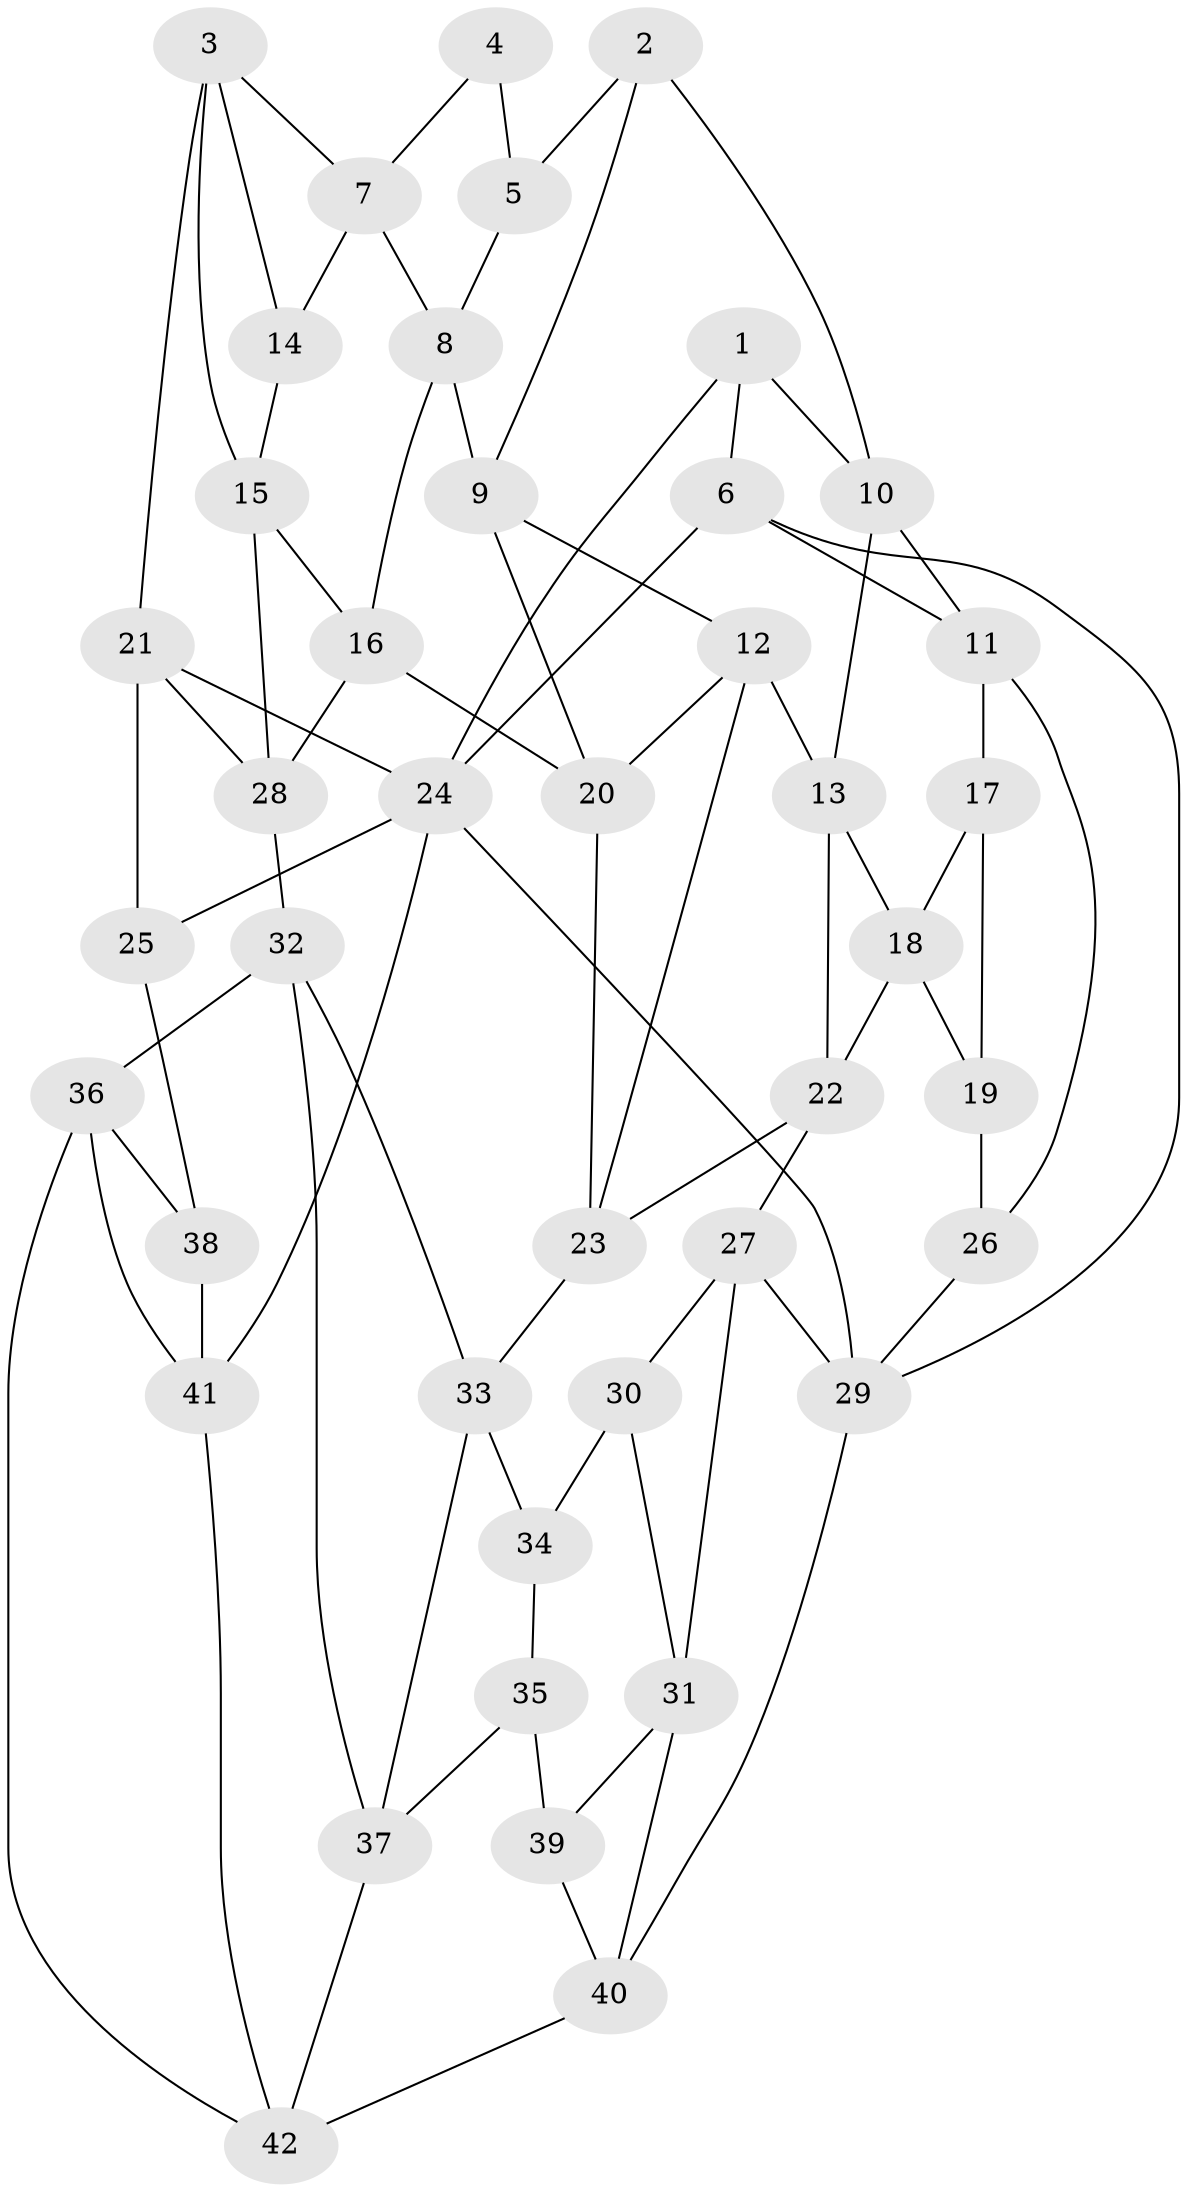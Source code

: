 // original degree distribution, {3: 0.025, 4: 0.3, 5: 0.4, 6: 0.275}
// Generated by graph-tools (version 1.1) at 2025/27/03/09/25 03:27:11]
// undirected, 42 vertices, 78 edges
graph export_dot {
graph [start="1"]
  node [color=gray90,style=filled];
  1;
  2;
  3;
  4;
  5;
  6;
  7;
  8;
  9;
  10;
  11;
  12;
  13;
  14;
  15;
  16;
  17;
  18;
  19;
  20;
  21;
  22;
  23;
  24;
  25;
  26;
  27;
  28;
  29;
  30;
  31;
  32;
  33;
  34;
  35;
  36;
  37;
  38;
  39;
  40;
  41;
  42;
  1 -- 6 [weight=1.0];
  1 -- 10 [weight=1.0];
  1 -- 24 [weight=1.0];
  2 -- 5 [weight=1.0];
  2 -- 9 [weight=1.0];
  2 -- 10 [weight=1.0];
  3 -- 7 [weight=1.0];
  3 -- 14 [weight=1.0];
  3 -- 15 [weight=1.0];
  3 -- 21 [weight=1.0];
  4 -- 5 [weight=2.0];
  4 -- 7 [weight=1.0];
  5 -- 8 [weight=1.0];
  6 -- 11 [weight=1.0];
  6 -- 24 [weight=1.0];
  6 -- 29 [weight=1.0];
  7 -- 8 [weight=1.0];
  7 -- 14 [weight=1.0];
  8 -- 9 [weight=1.0];
  8 -- 16 [weight=1.0];
  9 -- 12 [weight=1.0];
  9 -- 20 [weight=1.0];
  10 -- 11 [weight=1.0];
  10 -- 13 [weight=1.0];
  11 -- 17 [weight=1.0];
  11 -- 26 [weight=1.0];
  12 -- 13 [weight=1.0];
  12 -- 20 [weight=1.0];
  12 -- 23 [weight=1.0];
  13 -- 18 [weight=1.0];
  13 -- 22 [weight=1.0];
  14 -- 15 [weight=1.0];
  15 -- 16 [weight=1.0];
  15 -- 28 [weight=1.0];
  16 -- 20 [weight=1.0];
  16 -- 28 [weight=1.0];
  17 -- 18 [weight=1.0];
  17 -- 19 [weight=1.0];
  18 -- 19 [weight=1.0];
  18 -- 22 [weight=1.0];
  19 -- 26 [weight=2.0];
  20 -- 23 [weight=1.0];
  21 -- 24 [weight=1.0];
  21 -- 25 [weight=1.0];
  21 -- 28 [weight=1.0];
  22 -- 23 [weight=1.0];
  22 -- 27 [weight=1.0];
  23 -- 33 [weight=1.0];
  24 -- 25 [weight=1.0];
  24 -- 29 [weight=1.0];
  24 -- 41 [weight=1.0];
  25 -- 38 [weight=2.0];
  26 -- 29 [weight=1.0];
  27 -- 29 [weight=1.0];
  27 -- 30 [weight=1.0];
  27 -- 31 [weight=1.0];
  28 -- 32 [weight=1.0];
  29 -- 40 [weight=1.0];
  30 -- 31 [weight=1.0];
  30 -- 34 [weight=2.0];
  31 -- 39 [weight=1.0];
  31 -- 40 [weight=1.0];
  32 -- 33 [weight=1.0];
  32 -- 36 [weight=1.0];
  32 -- 37 [weight=1.0];
  33 -- 34 [weight=1.0];
  33 -- 37 [weight=1.0];
  34 -- 35 [weight=1.0];
  35 -- 37 [weight=1.0];
  35 -- 39 [weight=2.0];
  36 -- 38 [weight=1.0];
  36 -- 41 [weight=1.0];
  36 -- 42 [weight=1.0];
  37 -- 42 [weight=1.0];
  38 -- 41 [weight=1.0];
  39 -- 40 [weight=1.0];
  40 -- 42 [weight=1.0];
  41 -- 42 [weight=1.0];
}
